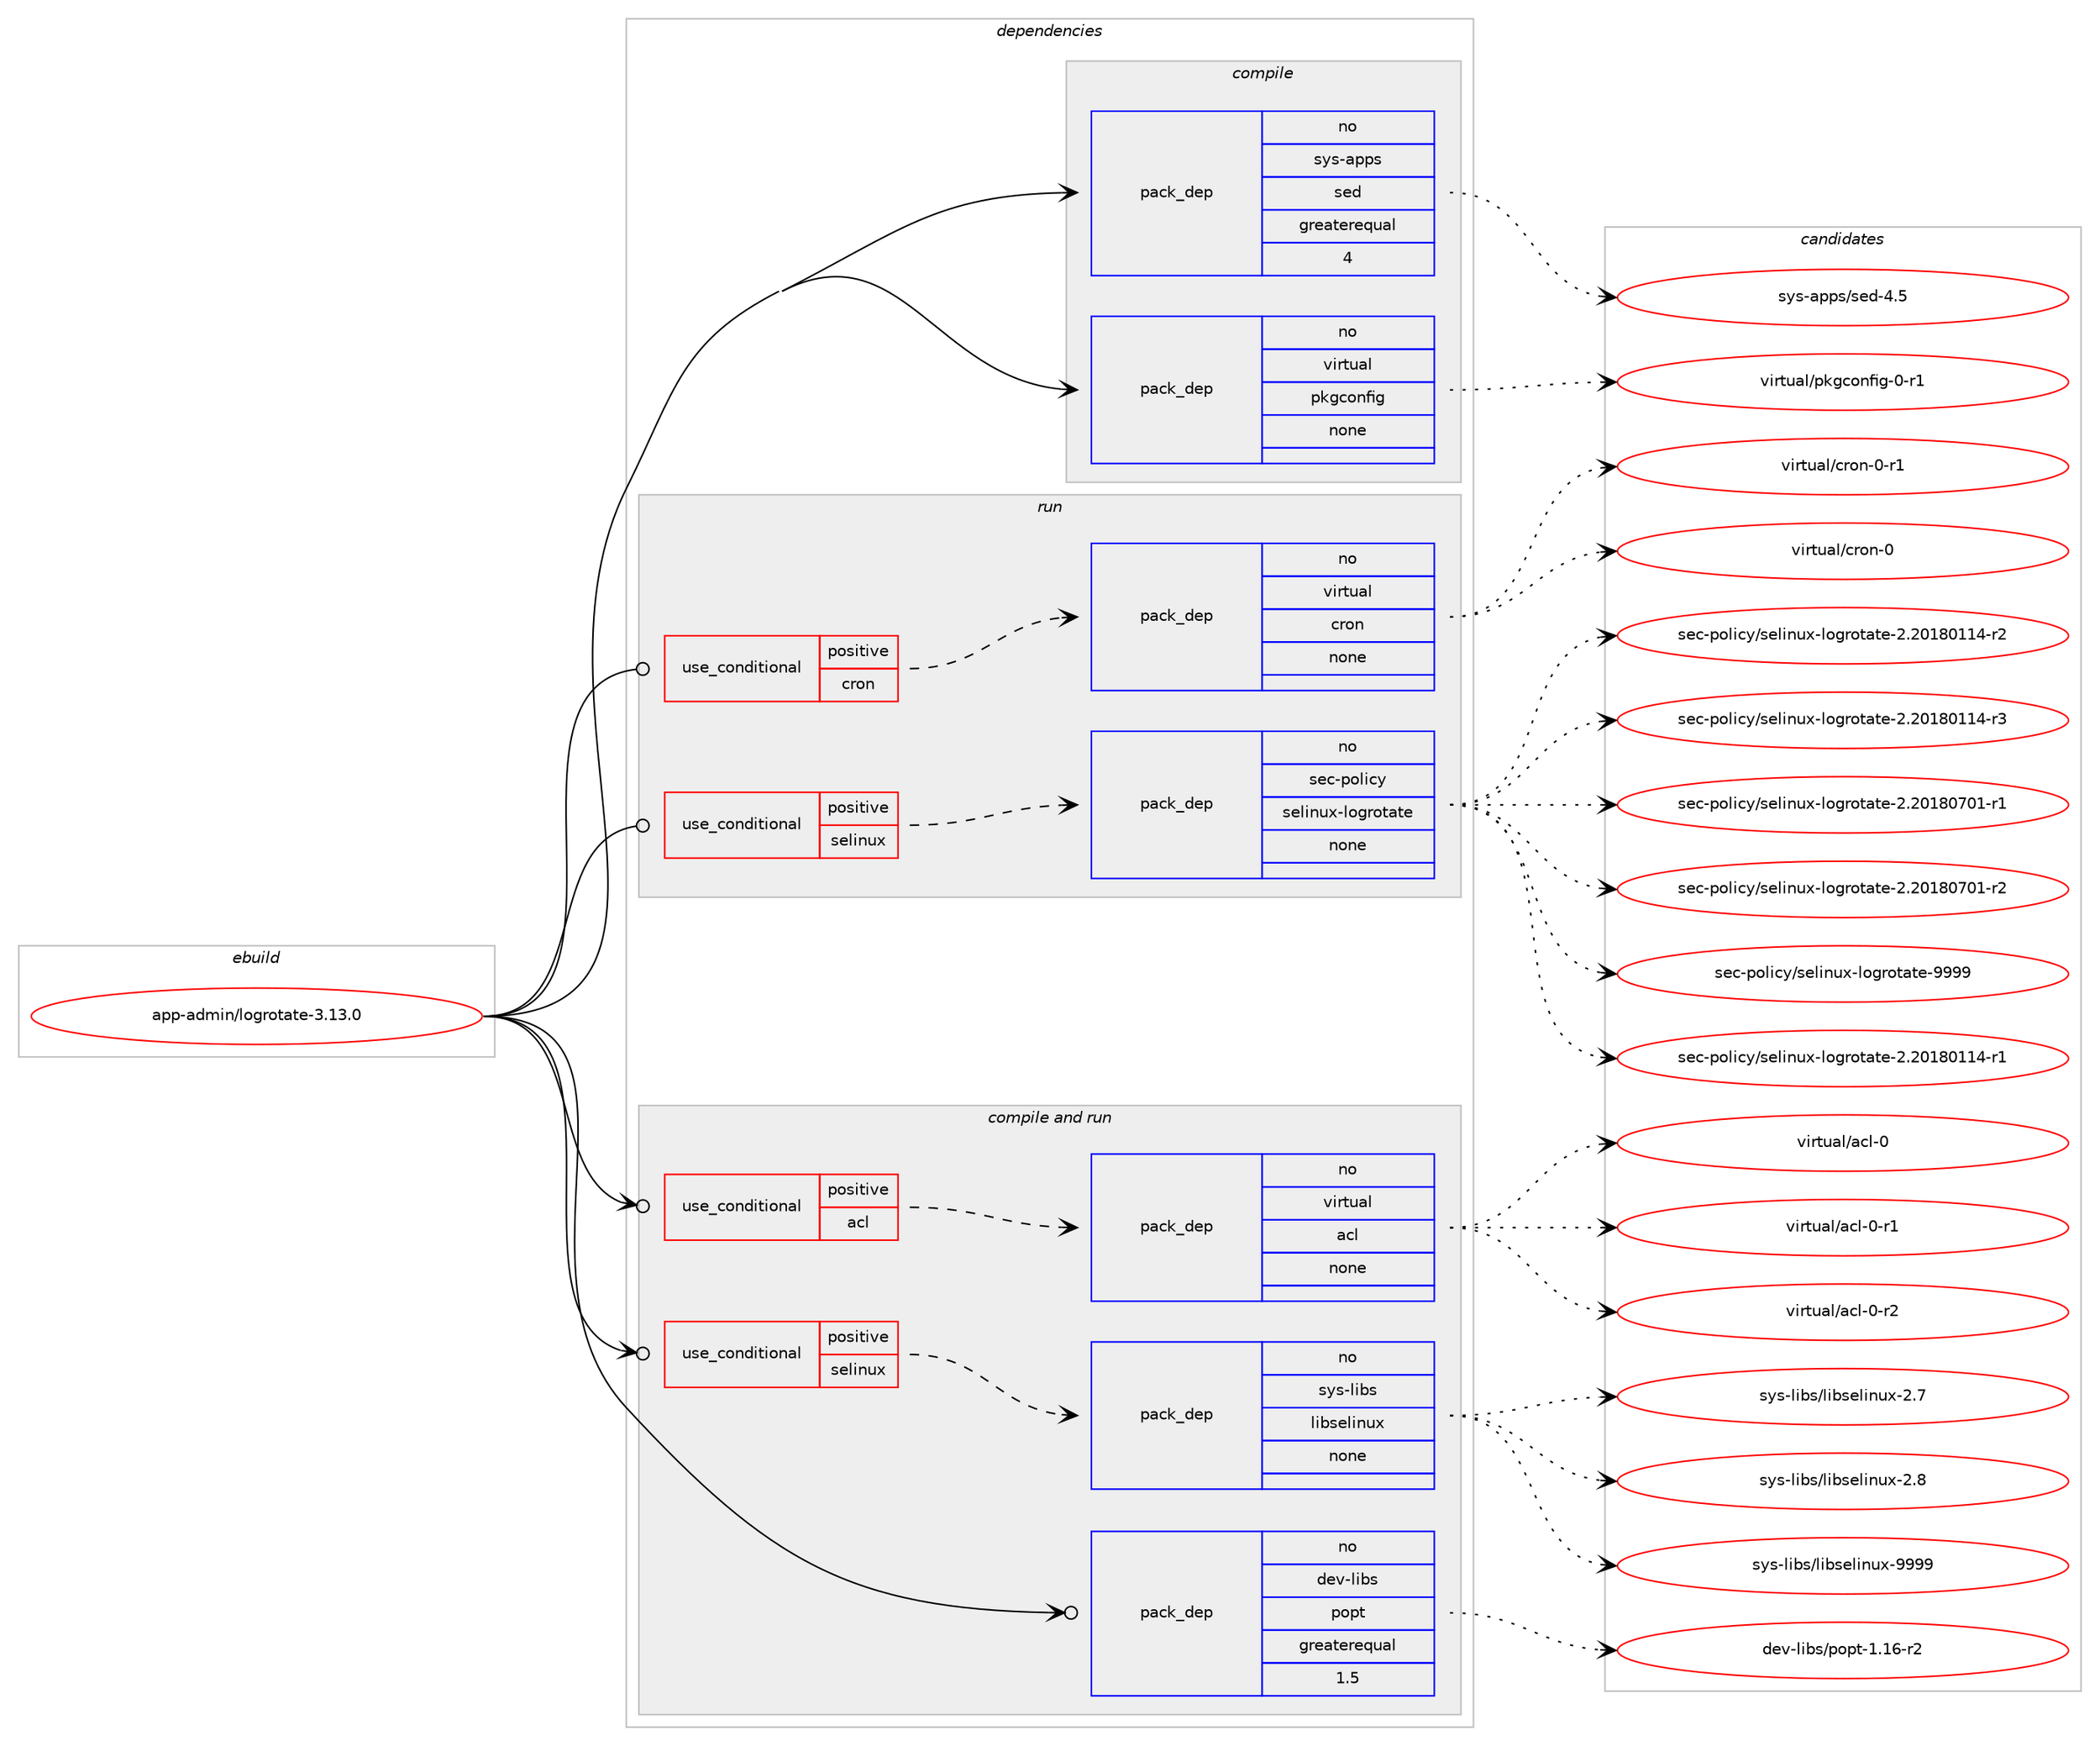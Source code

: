 digraph prolog {

# *************
# Graph options
# *************

newrank=true;
concentrate=true;
compound=true;
graph [rankdir=LR,fontname=Helvetica,fontsize=10,ranksep=1.5];#, ranksep=2.5, nodesep=0.2];
edge  [arrowhead=vee];
node  [fontname=Helvetica,fontsize=10];

# **********
# The ebuild
# **********

subgraph cluster_leftcol {
color=gray;
rank=same;
label=<<i>ebuild</i>>;
id [label="app-admin/logrotate-3.13.0", color=red, width=4, href="../app-admin/logrotate-3.13.0.svg"];
}

# ****************
# The dependencies
# ****************

subgraph cluster_midcol {
color=gray;
label=<<i>dependencies</i>>;
subgraph cluster_compile {
fillcolor="#eeeeee";
style=filled;
label=<<i>compile</i>>;
subgraph pack547 {
dependency679 [label=<<TABLE BORDER="0" CELLBORDER="1" CELLSPACING="0" CELLPADDING="4" WIDTH="220"><TR><TD ROWSPAN="6" CELLPADDING="30">pack_dep</TD></TR><TR><TD WIDTH="110">no</TD></TR><TR><TD>sys-apps</TD></TR><TR><TD>sed</TD></TR><TR><TD>greaterequal</TD></TR><TR><TD>4</TD></TR></TABLE>>, shape=none, color=blue];
}
id:e -> dependency679:w [weight=20,style="solid",arrowhead="vee"];
subgraph pack548 {
dependency680 [label=<<TABLE BORDER="0" CELLBORDER="1" CELLSPACING="0" CELLPADDING="4" WIDTH="220"><TR><TD ROWSPAN="6" CELLPADDING="30">pack_dep</TD></TR><TR><TD WIDTH="110">no</TD></TR><TR><TD>virtual</TD></TR><TR><TD>pkgconfig</TD></TR><TR><TD>none</TD></TR><TR><TD></TD></TR></TABLE>>, shape=none, color=blue];
}
id:e -> dependency680:w [weight=20,style="solid",arrowhead="vee"];
}
subgraph cluster_compileandrun {
fillcolor="#eeeeee";
style=filled;
label=<<i>compile and run</i>>;
subgraph cond84 {
dependency681 [label=<<TABLE BORDER="0" CELLBORDER="1" CELLSPACING="0" CELLPADDING="4"><TR><TD ROWSPAN="3" CELLPADDING="10">use_conditional</TD></TR><TR><TD>positive</TD></TR><TR><TD>acl</TD></TR></TABLE>>, shape=none, color=red];
subgraph pack549 {
dependency682 [label=<<TABLE BORDER="0" CELLBORDER="1" CELLSPACING="0" CELLPADDING="4" WIDTH="220"><TR><TD ROWSPAN="6" CELLPADDING="30">pack_dep</TD></TR><TR><TD WIDTH="110">no</TD></TR><TR><TD>virtual</TD></TR><TR><TD>acl</TD></TR><TR><TD>none</TD></TR><TR><TD></TD></TR></TABLE>>, shape=none, color=blue];
}
dependency681:e -> dependency682:w [weight=20,style="dashed",arrowhead="vee"];
}
id:e -> dependency681:w [weight=20,style="solid",arrowhead="odotvee"];
subgraph cond85 {
dependency683 [label=<<TABLE BORDER="0" CELLBORDER="1" CELLSPACING="0" CELLPADDING="4"><TR><TD ROWSPAN="3" CELLPADDING="10">use_conditional</TD></TR><TR><TD>positive</TD></TR><TR><TD>selinux</TD></TR></TABLE>>, shape=none, color=red];
subgraph pack550 {
dependency684 [label=<<TABLE BORDER="0" CELLBORDER="1" CELLSPACING="0" CELLPADDING="4" WIDTH="220"><TR><TD ROWSPAN="6" CELLPADDING="30">pack_dep</TD></TR><TR><TD WIDTH="110">no</TD></TR><TR><TD>sys-libs</TD></TR><TR><TD>libselinux</TD></TR><TR><TD>none</TD></TR><TR><TD></TD></TR></TABLE>>, shape=none, color=blue];
}
dependency683:e -> dependency684:w [weight=20,style="dashed",arrowhead="vee"];
}
id:e -> dependency683:w [weight=20,style="solid",arrowhead="odotvee"];
subgraph pack551 {
dependency685 [label=<<TABLE BORDER="0" CELLBORDER="1" CELLSPACING="0" CELLPADDING="4" WIDTH="220"><TR><TD ROWSPAN="6" CELLPADDING="30">pack_dep</TD></TR><TR><TD WIDTH="110">no</TD></TR><TR><TD>dev-libs</TD></TR><TR><TD>popt</TD></TR><TR><TD>greaterequal</TD></TR><TR><TD>1.5</TD></TR></TABLE>>, shape=none, color=blue];
}
id:e -> dependency685:w [weight=20,style="solid",arrowhead="odotvee"];
}
subgraph cluster_run {
fillcolor="#eeeeee";
style=filled;
label=<<i>run</i>>;
subgraph cond86 {
dependency686 [label=<<TABLE BORDER="0" CELLBORDER="1" CELLSPACING="0" CELLPADDING="4"><TR><TD ROWSPAN="3" CELLPADDING="10">use_conditional</TD></TR><TR><TD>positive</TD></TR><TR><TD>cron</TD></TR></TABLE>>, shape=none, color=red];
subgraph pack552 {
dependency687 [label=<<TABLE BORDER="0" CELLBORDER="1" CELLSPACING="0" CELLPADDING="4" WIDTH="220"><TR><TD ROWSPAN="6" CELLPADDING="30">pack_dep</TD></TR><TR><TD WIDTH="110">no</TD></TR><TR><TD>virtual</TD></TR><TR><TD>cron</TD></TR><TR><TD>none</TD></TR><TR><TD></TD></TR></TABLE>>, shape=none, color=blue];
}
dependency686:e -> dependency687:w [weight=20,style="dashed",arrowhead="vee"];
}
id:e -> dependency686:w [weight=20,style="solid",arrowhead="odot"];
subgraph cond87 {
dependency688 [label=<<TABLE BORDER="0" CELLBORDER="1" CELLSPACING="0" CELLPADDING="4"><TR><TD ROWSPAN="3" CELLPADDING="10">use_conditional</TD></TR><TR><TD>positive</TD></TR><TR><TD>selinux</TD></TR></TABLE>>, shape=none, color=red];
subgraph pack553 {
dependency689 [label=<<TABLE BORDER="0" CELLBORDER="1" CELLSPACING="0" CELLPADDING="4" WIDTH="220"><TR><TD ROWSPAN="6" CELLPADDING="30">pack_dep</TD></TR><TR><TD WIDTH="110">no</TD></TR><TR><TD>sec-policy</TD></TR><TR><TD>selinux-logrotate</TD></TR><TR><TD>none</TD></TR><TR><TD></TD></TR></TABLE>>, shape=none, color=blue];
}
dependency688:e -> dependency689:w [weight=20,style="dashed",arrowhead="vee"];
}
id:e -> dependency688:w [weight=20,style="solid",arrowhead="odot"];
}
}

# **************
# The candidates
# **************

subgraph cluster_choices {
rank=same;
color=gray;
label=<<i>candidates</i>>;

subgraph choice547 {
color=black;
nodesep=1;
choice11512111545971121121154711510110045524653 [label="sys-apps/sed-4.5", color=red, width=4,href="../sys-apps/sed-4.5.svg"];
dependency679:e -> choice11512111545971121121154711510110045524653:w [style=dotted,weight="100"];
}
subgraph choice548 {
color=black;
nodesep=1;
choice11810511411611797108471121071039911111010210510345484511449 [label="virtual/pkgconfig-0-r1", color=red, width=4,href="../virtual/pkgconfig-0-r1.svg"];
dependency680:e -> choice11810511411611797108471121071039911111010210510345484511449:w [style=dotted,weight="100"];
}
subgraph choice549 {
color=black;
nodesep=1;
choice118105114116117971084797991084548 [label="virtual/acl-0", color=red, width=4,href="../virtual/acl-0.svg"];
choice1181051141161179710847979910845484511449 [label="virtual/acl-0-r1", color=red, width=4,href="../virtual/acl-0-r1.svg"];
choice1181051141161179710847979910845484511450 [label="virtual/acl-0-r2", color=red, width=4,href="../virtual/acl-0-r2.svg"];
dependency682:e -> choice118105114116117971084797991084548:w [style=dotted,weight="100"];
dependency682:e -> choice1181051141161179710847979910845484511449:w [style=dotted,weight="100"];
dependency682:e -> choice1181051141161179710847979910845484511450:w [style=dotted,weight="100"];
}
subgraph choice550 {
color=black;
nodesep=1;
choice1151211154510810598115471081059811510110810511011712045504655 [label="sys-libs/libselinux-2.7", color=red, width=4,href="../sys-libs/libselinux-2.7.svg"];
choice1151211154510810598115471081059811510110810511011712045504656 [label="sys-libs/libselinux-2.8", color=red, width=4,href="../sys-libs/libselinux-2.8.svg"];
choice115121115451081059811547108105981151011081051101171204557575757 [label="sys-libs/libselinux-9999", color=red, width=4,href="../sys-libs/libselinux-9999.svg"];
dependency684:e -> choice1151211154510810598115471081059811510110810511011712045504655:w [style=dotted,weight="100"];
dependency684:e -> choice1151211154510810598115471081059811510110810511011712045504656:w [style=dotted,weight="100"];
dependency684:e -> choice115121115451081059811547108105981151011081051101171204557575757:w [style=dotted,weight="100"];
}
subgraph choice551 {
color=black;
nodesep=1;
choice10010111845108105981154711211111211645494649544511450 [label="dev-libs/popt-1.16-r2", color=red, width=4,href="../dev-libs/popt-1.16-r2.svg"];
dependency685:e -> choice10010111845108105981154711211111211645494649544511450:w [style=dotted,weight="100"];
}
subgraph choice552 {
color=black;
nodesep=1;
choice1181051141161179710847991141111104548 [label="virtual/cron-0", color=red, width=4,href="../virtual/cron-0.svg"];
choice11810511411611797108479911411111045484511449 [label="virtual/cron-0-r1", color=red, width=4,href="../virtual/cron-0-r1.svg"];
dependency687:e -> choice1181051141161179710847991141111104548:w [style=dotted,weight="100"];
dependency687:e -> choice11810511411611797108479911411111045484511449:w [style=dotted,weight="100"];
}
subgraph choice553 {
color=black;
nodesep=1;
choice11510199451121111081059912147115101108105110117120451081111031141111169711610145504650484956484949524511449 [label="sec-policy/selinux-logrotate-2.20180114-r1", color=red, width=4,href="../sec-policy/selinux-logrotate-2.20180114-r1.svg"];
choice11510199451121111081059912147115101108105110117120451081111031141111169711610145504650484956484949524511450 [label="sec-policy/selinux-logrotate-2.20180114-r2", color=red, width=4,href="../sec-policy/selinux-logrotate-2.20180114-r2.svg"];
choice11510199451121111081059912147115101108105110117120451081111031141111169711610145504650484956484949524511451 [label="sec-policy/selinux-logrotate-2.20180114-r3", color=red, width=4,href="../sec-policy/selinux-logrotate-2.20180114-r3.svg"];
choice11510199451121111081059912147115101108105110117120451081111031141111169711610145504650484956485548494511449 [label="sec-policy/selinux-logrotate-2.20180701-r1", color=red, width=4,href="../sec-policy/selinux-logrotate-2.20180701-r1.svg"];
choice11510199451121111081059912147115101108105110117120451081111031141111169711610145504650484956485548494511450 [label="sec-policy/selinux-logrotate-2.20180701-r2", color=red, width=4,href="../sec-policy/selinux-logrotate-2.20180701-r2.svg"];
choice1151019945112111108105991214711510110810511011712045108111103114111116971161014557575757 [label="sec-policy/selinux-logrotate-9999", color=red, width=4,href="../sec-policy/selinux-logrotate-9999.svg"];
dependency689:e -> choice11510199451121111081059912147115101108105110117120451081111031141111169711610145504650484956484949524511449:w [style=dotted,weight="100"];
dependency689:e -> choice11510199451121111081059912147115101108105110117120451081111031141111169711610145504650484956484949524511450:w [style=dotted,weight="100"];
dependency689:e -> choice11510199451121111081059912147115101108105110117120451081111031141111169711610145504650484956484949524511451:w [style=dotted,weight="100"];
dependency689:e -> choice11510199451121111081059912147115101108105110117120451081111031141111169711610145504650484956485548494511449:w [style=dotted,weight="100"];
dependency689:e -> choice11510199451121111081059912147115101108105110117120451081111031141111169711610145504650484956485548494511450:w [style=dotted,weight="100"];
dependency689:e -> choice1151019945112111108105991214711510110810511011712045108111103114111116971161014557575757:w [style=dotted,weight="100"];
}
}

}
